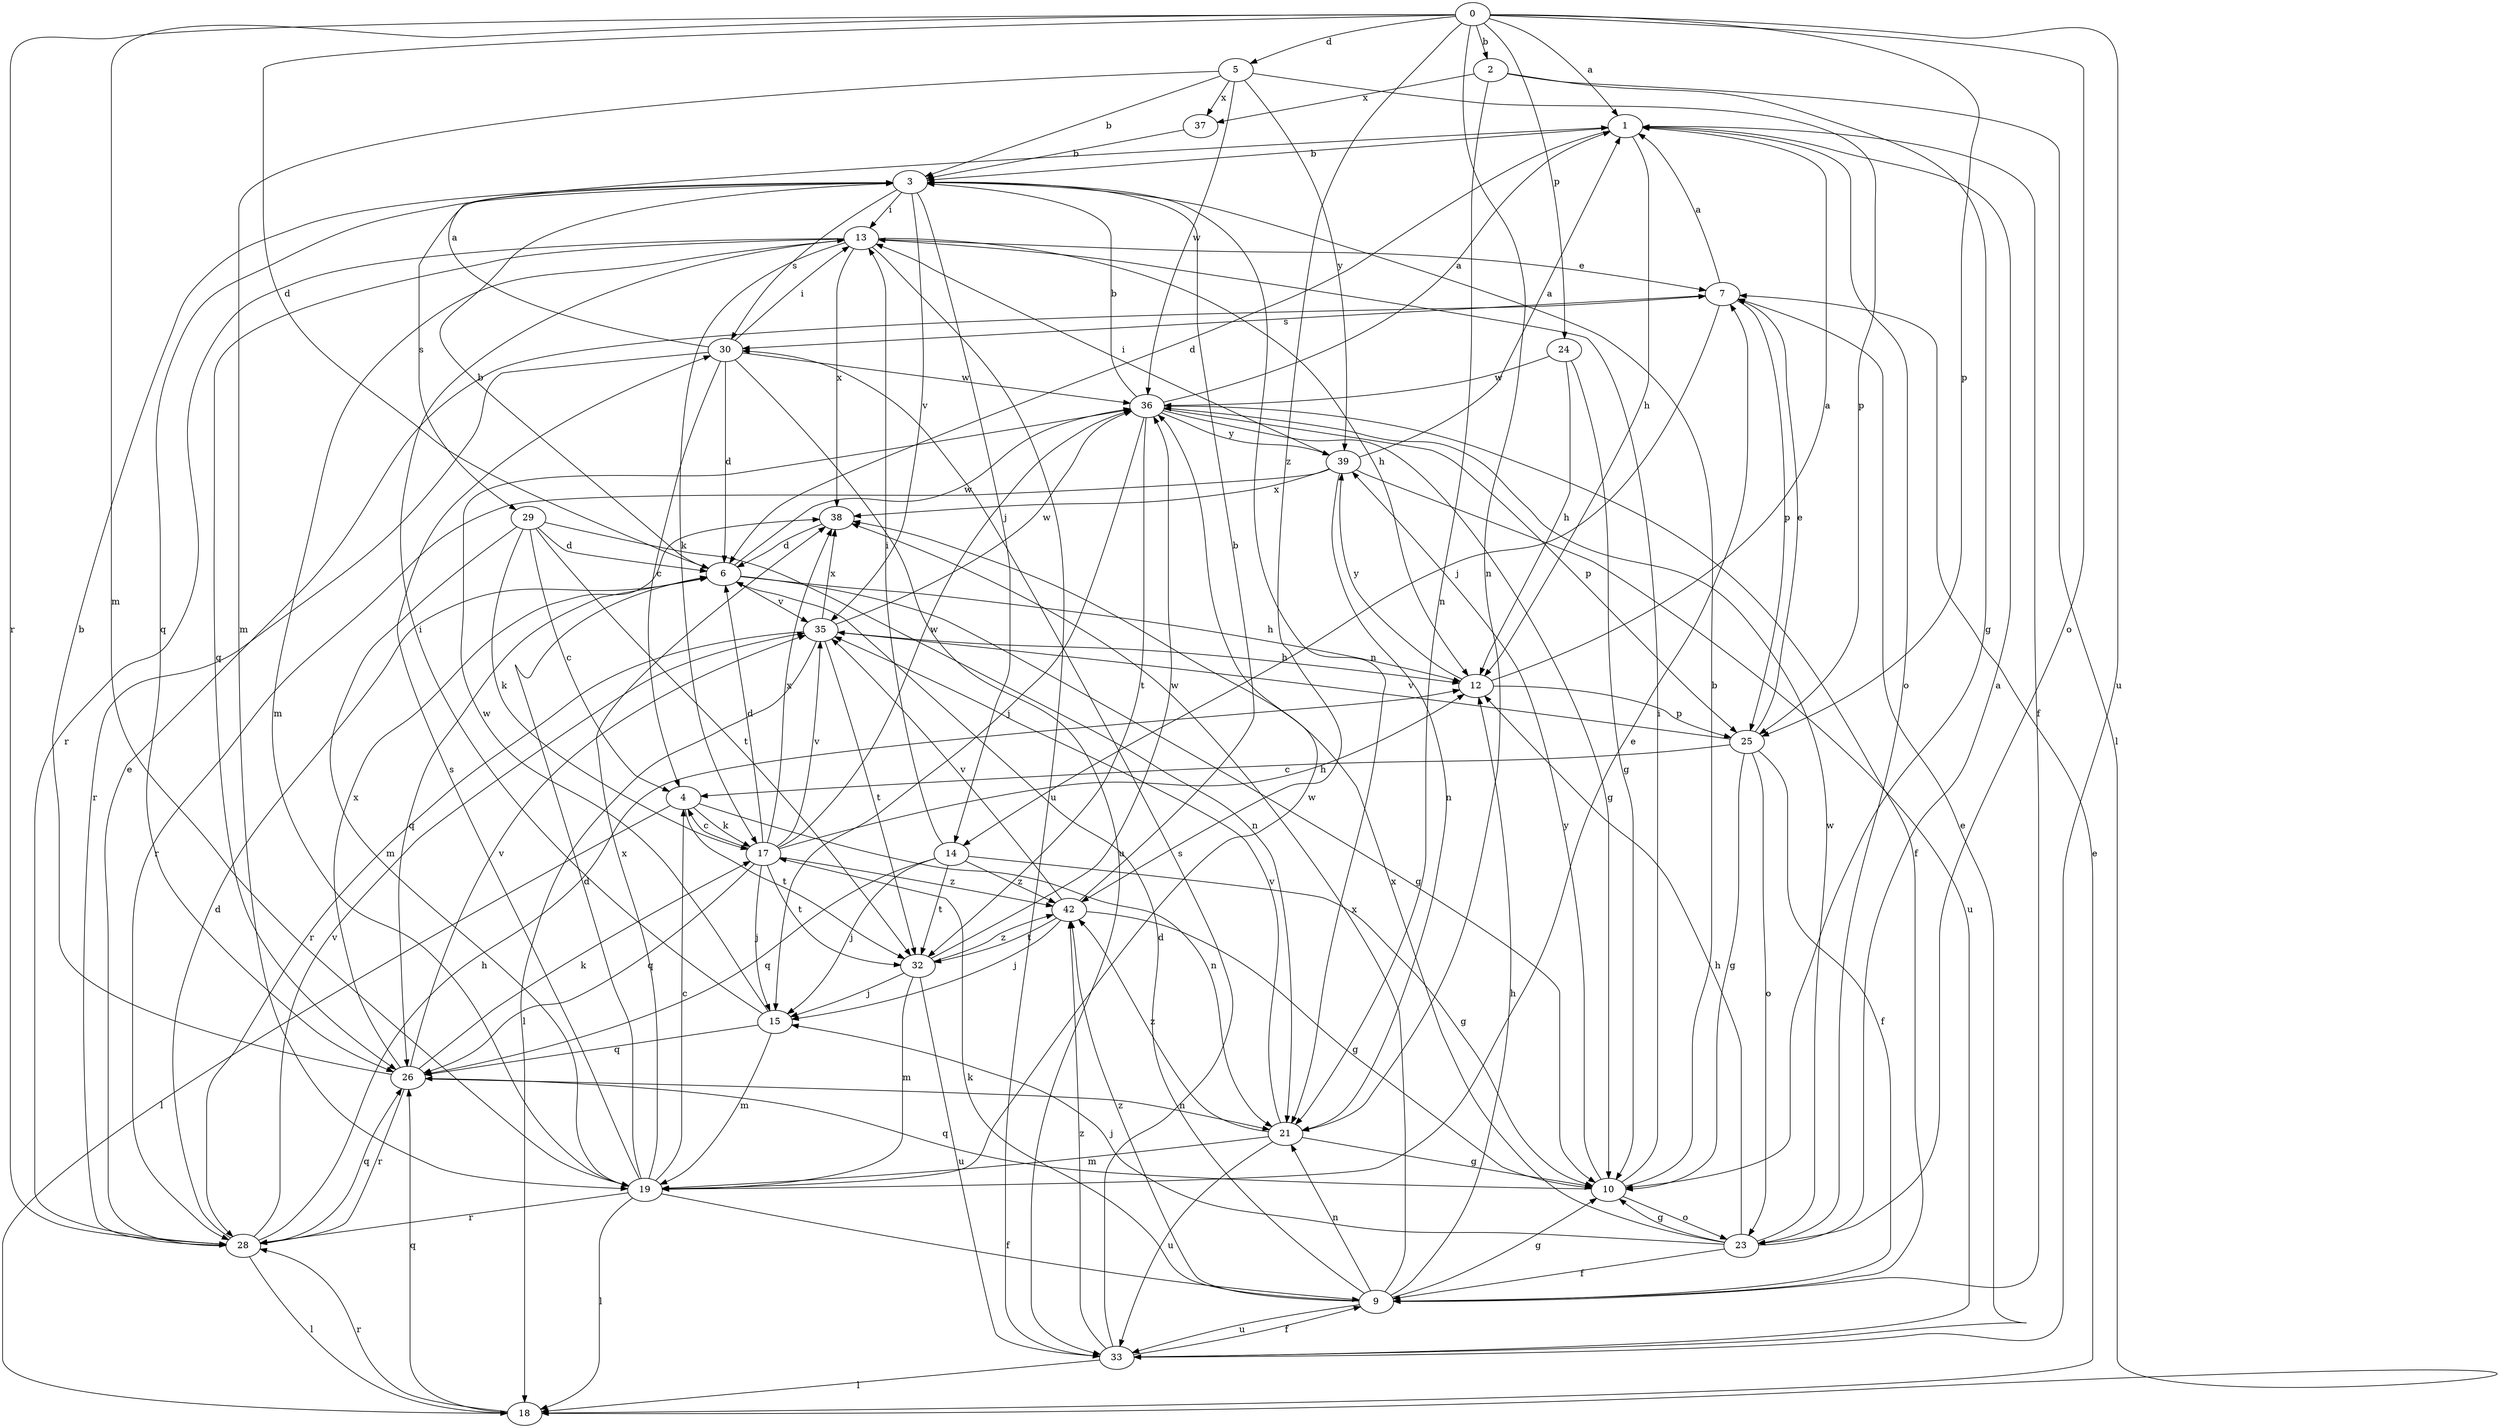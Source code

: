 strict digraph  {
0;
1;
2;
3;
4;
5;
6;
7;
9;
10;
12;
13;
14;
15;
17;
18;
19;
21;
23;
24;
25;
26;
28;
29;
30;
32;
33;
35;
36;
37;
38;
39;
42;
0 -> 1  [label=a];
0 -> 2  [label=b];
0 -> 5  [label=d];
0 -> 6  [label=d];
0 -> 19  [label=m];
0 -> 21  [label=n];
0 -> 23  [label=o];
0 -> 24  [label=p];
0 -> 25  [label=p];
0 -> 28  [label=r];
0 -> 33  [label=u];
0 -> 42  [label=z];
1 -> 3  [label=b];
1 -> 6  [label=d];
1 -> 9  [label=f];
1 -> 12  [label=h];
1 -> 23  [label=o];
2 -> 10  [label=g];
2 -> 18  [label=l];
2 -> 21  [label=n];
2 -> 37  [label=x];
3 -> 13  [label=i];
3 -> 14  [label=j];
3 -> 21  [label=n];
3 -> 26  [label=q];
3 -> 29  [label=s];
3 -> 30  [label=s];
3 -> 35  [label=v];
4 -> 17  [label=k];
4 -> 18  [label=l];
4 -> 21  [label=n];
4 -> 32  [label=t];
5 -> 3  [label=b];
5 -> 19  [label=m];
5 -> 25  [label=p];
5 -> 36  [label=w];
5 -> 37  [label=x];
5 -> 39  [label=y];
6 -> 3  [label=b];
6 -> 10  [label=g];
6 -> 12  [label=h];
6 -> 26  [label=q];
6 -> 35  [label=v];
6 -> 36  [label=w];
7 -> 1  [label=a];
7 -> 14  [label=j];
7 -> 25  [label=p];
7 -> 30  [label=s];
9 -> 6  [label=d];
9 -> 10  [label=g];
9 -> 12  [label=h];
9 -> 17  [label=k];
9 -> 21  [label=n];
9 -> 33  [label=u];
9 -> 38  [label=x];
9 -> 42  [label=z];
10 -> 3  [label=b];
10 -> 13  [label=i];
10 -> 23  [label=o];
10 -> 26  [label=q];
10 -> 39  [label=y];
12 -> 1  [label=a];
12 -> 25  [label=p];
12 -> 39  [label=y];
13 -> 7  [label=e];
13 -> 12  [label=h];
13 -> 17  [label=k];
13 -> 19  [label=m];
13 -> 26  [label=q];
13 -> 28  [label=r];
13 -> 33  [label=u];
13 -> 38  [label=x];
14 -> 10  [label=g];
14 -> 13  [label=i];
14 -> 15  [label=j];
14 -> 26  [label=q];
14 -> 32  [label=t];
14 -> 42  [label=z];
15 -> 13  [label=i];
15 -> 19  [label=m];
15 -> 26  [label=q];
15 -> 36  [label=w];
17 -> 4  [label=c];
17 -> 6  [label=d];
17 -> 12  [label=h];
17 -> 15  [label=j];
17 -> 26  [label=q];
17 -> 32  [label=t];
17 -> 35  [label=v];
17 -> 36  [label=w];
17 -> 38  [label=x];
17 -> 42  [label=z];
18 -> 7  [label=e];
18 -> 26  [label=q];
18 -> 28  [label=r];
19 -> 4  [label=c];
19 -> 6  [label=d];
19 -> 7  [label=e];
19 -> 9  [label=f];
19 -> 18  [label=l];
19 -> 28  [label=r];
19 -> 30  [label=s];
19 -> 36  [label=w];
19 -> 38  [label=x];
21 -> 10  [label=g];
21 -> 19  [label=m];
21 -> 33  [label=u];
21 -> 35  [label=v];
21 -> 42  [label=z];
23 -> 1  [label=a];
23 -> 9  [label=f];
23 -> 10  [label=g];
23 -> 12  [label=h];
23 -> 15  [label=j];
23 -> 36  [label=w];
23 -> 38  [label=x];
24 -> 10  [label=g];
24 -> 12  [label=h];
24 -> 36  [label=w];
25 -> 4  [label=c];
25 -> 7  [label=e];
25 -> 9  [label=f];
25 -> 10  [label=g];
25 -> 23  [label=o];
25 -> 35  [label=v];
26 -> 3  [label=b];
26 -> 17  [label=k];
26 -> 21  [label=n];
26 -> 28  [label=r];
26 -> 35  [label=v];
26 -> 38  [label=x];
28 -> 6  [label=d];
28 -> 7  [label=e];
28 -> 12  [label=h];
28 -> 18  [label=l];
28 -> 26  [label=q];
28 -> 35  [label=v];
29 -> 4  [label=c];
29 -> 6  [label=d];
29 -> 17  [label=k];
29 -> 19  [label=m];
29 -> 21  [label=n];
29 -> 32  [label=t];
30 -> 1  [label=a];
30 -> 4  [label=c];
30 -> 6  [label=d];
30 -> 13  [label=i];
30 -> 28  [label=r];
30 -> 33  [label=u];
30 -> 36  [label=w];
32 -> 15  [label=j];
32 -> 19  [label=m];
32 -> 33  [label=u];
32 -> 36  [label=w];
32 -> 42  [label=z];
33 -> 7  [label=e];
33 -> 9  [label=f];
33 -> 18  [label=l];
33 -> 30  [label=s];
33 -> 42  [label=z];
35 -> 12  [label=h];
35 -> 18  [label=l];
35 -> 28  [label=r];
35 -> 32  [label=t];
35 -> 36  [label=w];
35 -> 38  [label=x];
36 -> 1  [label=a];
36 -> 3  [label=b];
36 -> 9  [label=f];
36 -> 10  [label=g];
36 -> 15  [label=j];
36 -> 25  [label=p];
36 -> 32  [label=t];
36 -> 39  [label=y];
37 -> 3  [label=b];
38 -> 6  [label=d];
39 -> 1  [label=a];
39 -> 13  [label=i];
39 -> 21  [label=n];
39 -> 28  [label=r];
39 -> 33  [label=u];
39 -> 38  [label=x];
42 -> 3  [label=b];
42 -> 10  [label=g];
42 -> 15  [label=j];
42 -> 32  [label=t];
42 -> 35  [label=v];
}
